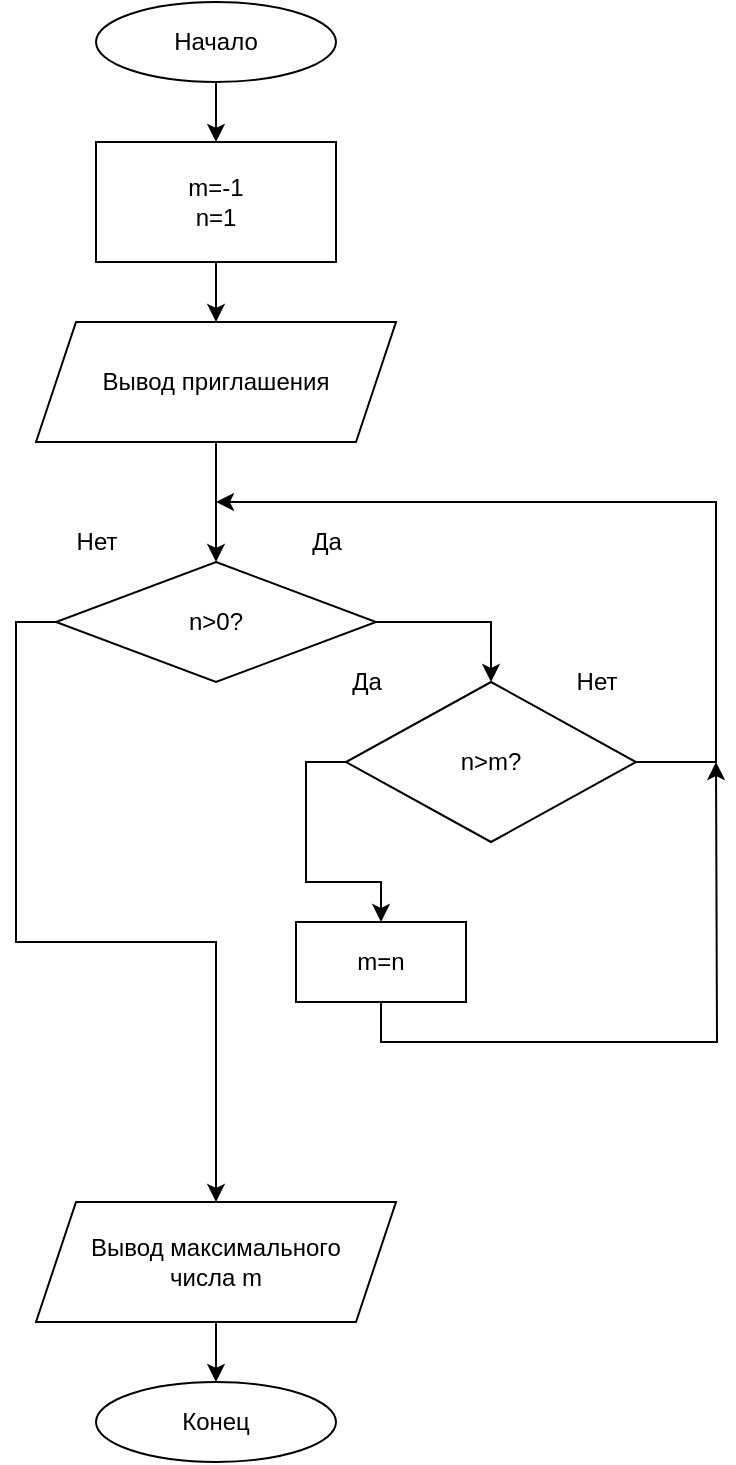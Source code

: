 <mxfile version="14.9.6" type="device"><diagram id="6a731a19-8d31-9384-78a2-239565b7b9f0" name="Page-1"><mxGraphModel dx="1086" dy="1613" grid="1" gridSize="10" guides="1" tooltips="1" connect="1" arrows="1" fold="1" page="1" pageScale="1" pageWidth="1169" pageHeight="827" background="#ffffff" math="0" shadow="0"><root><mxCell id="0"/><mxCell id="1" parent="0"/><mxCell id="NZc4HDJNSBxelqFDVV6K-67" style="edgeStyle=orthogonalEdgeStyle;rounded=0;orthogonalLoop=1;jettySize=auto;html=1;exitX=0.5;exitY=1;exitDx=0;exitDy=0;entryX=0.5;entryY=0;entryDx=0;entryDy=0;" parent="1" source="NZc4HDJNSBxelqFDVV6K-56" target="NZc4HDJNSBxelqFDVV6K-57" edge="1"><mxGeometry relative="1" as="geometry"/></mxCell><mxCell id="NZc4HDJNSBxelqFDVV6K-56" value="Начало" style="ellipse;whiteSpace=wrap;html=1;" parent="1" vertex="1"><mxGeometry x="200" y="-740" width="120" height="40" as="geometry"/></mxCell><mxCell id="NZc4HDJNSBxelqFDVV6K-68" style="edgeStyle=orthogonalEdgeStyle;rounded=0;orthogonalLoop=1;jettySize=auto;html=1;entryX=0.5;entryY=0;entryDx=0;entryDy=0;" parent="1" source="TPB0VnIscwCX5WP8mfAY-1" target="AKkBovd--O33Z4AZRkIs-1" edge="1"><mxGeometry relative="1" as="geometry"><mxPoint x="260" y="-470" as="targetPoint"/><mxPoint x="260" y="-540" as="sourcePoint"/></mxGeometry></mxCell><mxCell id="TPB0VnIscwCX5WP8mfAY-2" style="edgeStyle=orthogonalEdgeStyle;rounded=0;orthogonalLoop=1;jettySize=auto;html=1;exitX=0.5;exitY=1;exitDx=0;exitDy=0;" edge="1" parent="1" source="NZc4HDJNSBxelqFDVV6K-57" target="TPB0VnIscwCX5WP8mfAY-1"><mxGeometry relative="1" as="geometry"/></mxCell><mxCell id="NZc4HDJNSBxelqFDVV6K-57" value="&lt;div&gt;m=-1&lt;/div&gt;&lt;div&gt;n=1&lt;/div&gt;" style="rounded=0;whiteSpace=wrap;html=1;" parent="1" vertex="1"><mxGeometry x="200" y="-670" width="120" height="60" as="geometry"/></mxCell><mxCell id="NZc4HDJNSBxelqFDVV6K-75" style="edgeStyle=orthogonalEdgeStyle;rounded=0;orthogonalLoop=1;jettySize=auto;html=1;exitX=0.5;exitY=1;exitDx=0;exitDy=0;" parent="1" source="AKkBovd--O33Z4AZRkIs-11" target="NZc4HDJNSBxelqFDVV6K-65" edge="1"><mxGeometry relative="1" as="geometry"><mxPoint x="260" y="70" as="sourcePoint"/></mxGeometry></mxCell><mxCell id="NZc4HDJNSBxelqFDVV6K-65" value="Конец" style="ellipse;whiteSpace=wrap;html=1;" parent="1" vertex="1"><mxGeometry x="200" y="-50" width="120" height="40" as="geometry"/></mxCell><mxCell id="AKkBovd--O33Z4AZRkIs-6" style="edgeStyle=orthogonalEdgeStyle;rounded=0;orthogonalLoop=1;jettySize=auto;html=1;exitX=1;exitY=0.5;exitDx=0;exitDy=0;entryX=0.5;entryY=0;entryDx=0;entryDy=0;" parent="1" source="AKkBovd--O33Z4AZRkIs-1" target="TPB0VnIscwCX5WP8mfAY-3" edge="1"><mxGeometry relative="1" as="geometry"><mxPoint x="365" y="-380" as="targetPoint"/></mxGeometry></mxCell><mxCell id="AKkBovd--O33Z4AZRkIs-12" style="edgeStyle=orthogonalEdgeStyle;rounded=0;orthogonalLoop=1;jettySize=auto;html=1;exitX=0;exitY=0.5;exitDx=0;exitDy=0;" parent="1" source="AKkBovd--O33Z4AZRkIs-1" target="AKkBovd--O33Z4AZRkIs-11" edge="1"><mxGeometry relative="1" as="geometry"><mxPoint x="260" y="-150" as="targetPoint"/></mxGeometry></mxCell><mxCell id="AKkBovd--O33Z4AZRkIs-1" value="n&amp;gt;0?" style="rhombus;whiteSpace=wrap;html=1;" parent="1" vertex="1"><mxGeometry x="180" y="-460" width="160" height="60" as="geometry"/></mxCell><mxCell id="AKkBovd--O33Z4AZRkIs-2" value="Да" style="text;html=1;align=center;verticalAlign=middle;resizable=0;points=[];autosize=1;strokeColor=none;" parent="1" vertex="1"><mxGeometry x="300" y="-480" width="30" height="20" as="geometry"/></mxCell><mxCell id="AKkBovd--O33Z4AZRkIs-3" value="Нет" style="text;html=1;align=center;verticalAlign=middle;resizable=0;points=[];autosize=1;strokeColor=none;" parent="1" vertex="1"><mxGeometry x="180" y="-480" width="40" height="20" as="geometry"/></mxCell><mxCell id="AKkBovd--O33Z4AZRkIs-10" style="edgeStyle=orthogonalEdgeStyle;rounded=0;orthogonalLoop=1;jettySize=auto;html=1;exitX=1;exitY=0.5;exitDx=0;exitDy=0;" parent="1" source="TPB0VnIscwCX5WP8mfAY-3" edge="1"><mxGeometry relative="1" as="geometry"><mxPoint x="260" y="-490" as="targetPoint"/><Array as="points"><mxPoint x="510" y="-360"/><mxPoint x="510" y="-490"/></Array></mxGeometry></mxCell><mxCell id="TPB0VnIscwCX5WP8mfAY-9" style="edgeStyle=orthogonalEdgeStyle;rounded=0;orthogonalLoop=1;jettySize=auto;html=1;exitX=0.5;exitY=1;exitDx=0;exitDy=0;" edge="1" parent="1" source="AKkBovd--O33Z4AZRkIs-8"><mxGeometry relative="1" as="geometry"><mxPoint x="510" y="-360" as="targetPoint"/></mxGeometry></mxCell><mxCell id="AKkBovd--O33Z4AZRkIs-8" value="m=n" style="rounded=0;whiteSpace=wrap;html=1;" parent="1" vertex="1"><mxGeometry x="300" y="-280" width="85" height="40" as="geometry"/></mxCell><mxCell id="AKkBovd--O33Z4AZRkIs-11" value="Вывод максимального &lt;br&gt;числа m" style="shape=parallelogram;perimeter=parallelogramPerimeter;whiteSpace=wrap;html=1;fixedSize=1;" parent="1" vertex="1"><mxGeometry x="170" y="-140" width="180" height="60" as="geometry"/></mxCell><mxCell id="TPB0VnIscwCX5WP8mfAY-1" value="Вывод приглашения" style="shape=parallelogram;perimeter=parallelogramPerimeter;whiteSpace=wrap;html=1;fixedSize=1;" vertex="1" parent="1"><mxGeometry x="170" y="-580" width="180" height="60" as="geometry"/></mxCell><mxCell id="TPB0VnIscwCX5WP8mfAY-8" style="edgeStyle=orthogonalEdgeStyle;rounded=0;orthogonalLoop=1;jettySize=auto;html=1;exitX=0;exitY=0.5;exitDx=0;exitDy=0;" edge="1" parent="1" source="TPB0VnIscwCX5WP8mfAY-3" target="AKkBovd--O33Z4AZRkIs-8"><mxGeometry relative="1" as="geometry"/></mxCell><mxCell id="TPB0VnIscwCX5WP8mfAY-3" value="n&amp;gt;m?" style="rhombus;whiteSpace=wrap;html=1;" vertex="1" parent="1"><mxGeometry x="325" y="-400" width="145" height="80" as="geometry"/></mxCell><mxCell id="TPB0VnIscwCX5WP8mfAY-4" value="Да" style="text;html=1;align=center;verticalAlign=middle;resizable=0;points=[];autosize=1;strokeColor=none;" vertex="1" parent="1"><mxGeometry x="320" y="-410" width="30" height="20" as="geometry"/></mxCell><mxCell id="TPB0VnIscwCX5WP8mfAY-5" value="Нет" style="text;html=1;align=center;verticalAlign=middle;resizable=0;points=[];autosize=1;strokeColor=none;" vertex="1" parent="1"><mxGeometry x="430" y="-410" width="40" height="20" as="geometry"/></mxCell></root></mxGraphModel></diagram></mxfile>